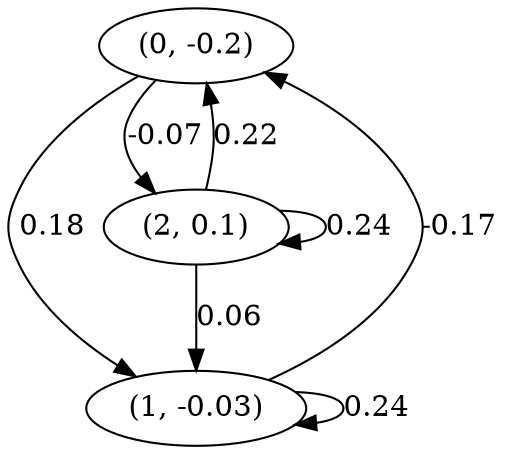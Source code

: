 digraph {
    0 [ label = "(0, -0.2)" ]
    1 [ label = "(1, -0.03)" ]
    2 [ label = "(2, 0.1)" ]
    1 -> 1 [ label = "0.24" ]
    2 -> 2 [ label = "0.24" ]
    1 -> 0 [ label = "-0.17" ]
    2 -> 0 [ label = "0.22" ]
    0 -> 1 [ label = "0.18" ]
    2 -> 1 [ label = "0.06" ]
    0 -> 2 [ label = "-0.07" ]
}

